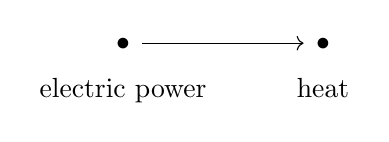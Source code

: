     \begin{tikzcd}
    \bullet \arrow[r]& \bullet\\[-15pt]
    \text{electric power} & \text{heat}
    \end{tikzcd}
